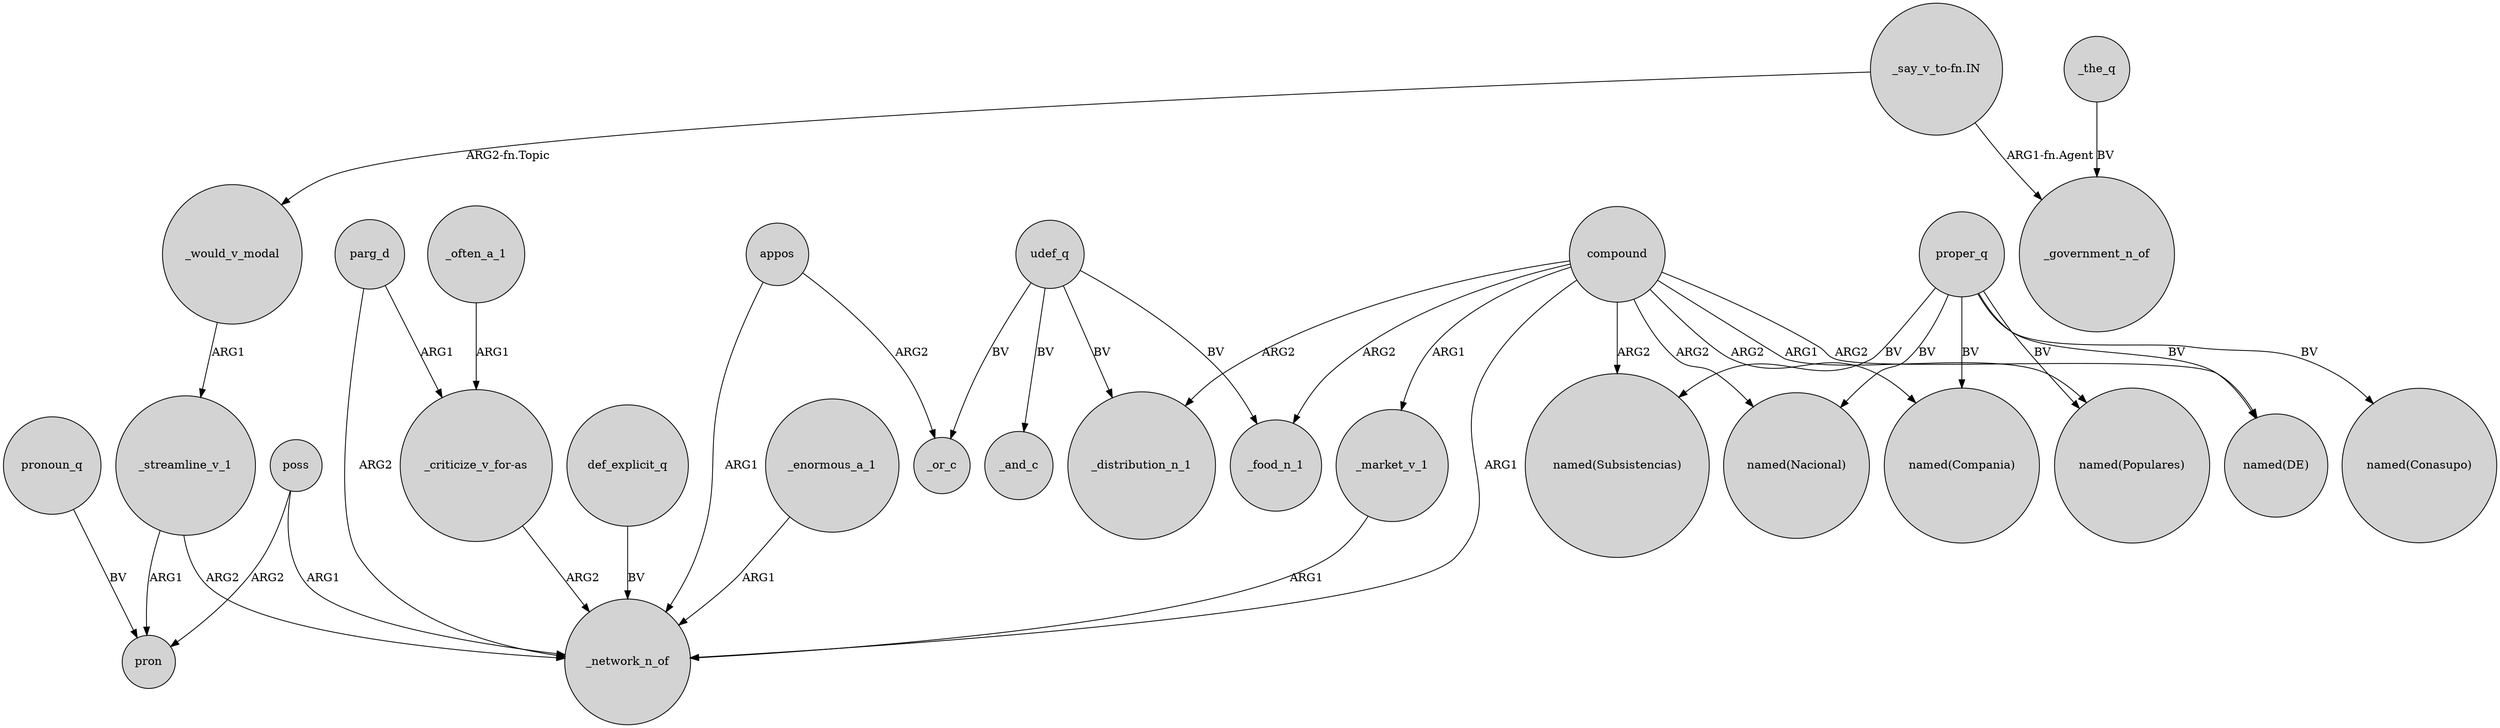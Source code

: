 digraph {
	node [shape=circle style=filled]
	"_say_v_to-fn.IN" -> _would_v_modal [label="ARG2-fn.Topic"]
	compound -> _market_v_1 [label=ARG1]
	compound -> _food_n_1 [label=ARG2]
	proper_q -> "named(Compania)" [label=BV]
	_market_v_1 -> _network_n_of [label=ARG1]
	compound -> _distribution_n_1 [label=ARG2]
	poss -> pron [label=ARG2]
	_would_v_modal -> _streamline_v_1 [label=ARG1]
	compound -> "named(Subsistencias)" [label=ARG2]
	appos -> _network_n_of [label=ARG1]
	udef_q -> _distribution_n_1 [label=BV]
	def_explicit_q -> _network_n_of [label=BV]
	_streamline_v_1 -> pron [label=ARG1]
	udef_q -> _or_c [label=BV]
	parg_d -> _network_n_of [label=ARG2]
	udef_q -> _food_n_1 [label=BV]
	compound -> "named(DE)" [label=ARG2]
	proper_q -> "named(Conasupo)" [label=BV]
	proper_q -> "named(Populares)" [label=BV]
	pronoun_q -> pron [label=BV]
	_streamline_v_1 -> _network_n_of [label=ARG2]
	poss -> _network_n_of [label=ARG1]
	_enormous_a_1 -> _network_n_of [label=ARG1]
	proper_q -> "named(DE)" [label=BV]
	compound -> "named(Nacional)" [label=ARG2]
	compound -> "named(Populares)" [label=ARG1]
	proper_q -> "named(Nacional)" [label=BV]
	_the_q -> _government_n_of [label=BV]
	"_criticize_v_for-as" -> _network_n_of [label=ARG2]
	_often_a_1 -> "_criticize_v_for-as" [label=ARG1]
	parg_d -> "_criticize_v_for-as" [label=ARG1]
	udef_q -> _and_c [label=BV]
	compound -> _network_n_of [label=ARG1]
	appos -> _or_c [label=ARG2]
	proper_q -> "named(Subsistencias)" [label=BV]
	compound -> "named(Compania)" [label=ARG2]
	"_say_v_to-fn.IN" -> _government_n_of [label="ARG1-fn.Agent"]
}
